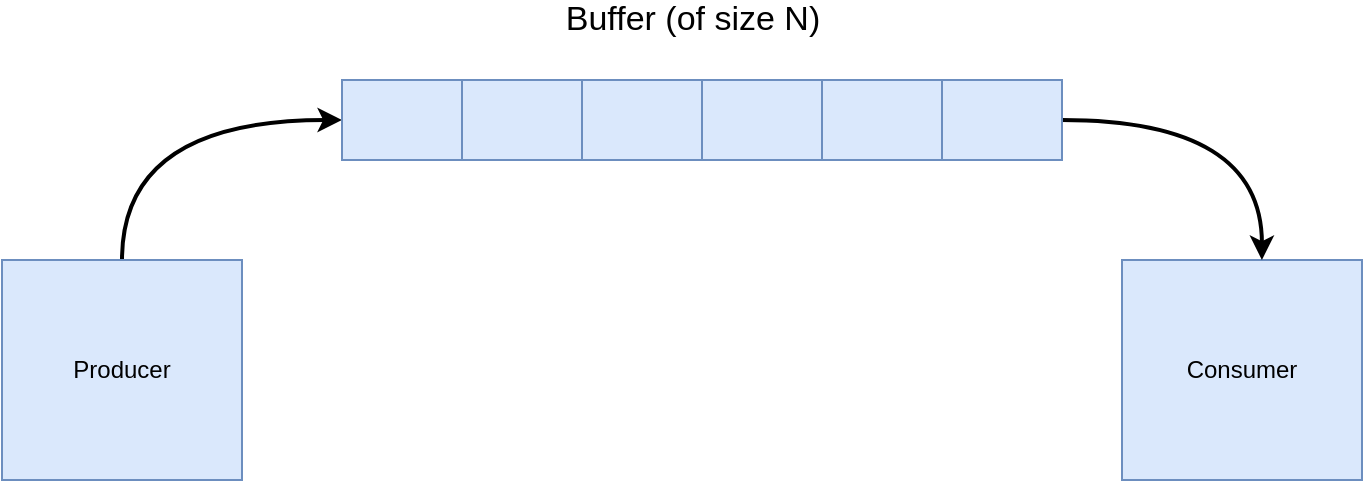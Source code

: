 <mxfile version="13.6.2" type="github">
  <diagram id="9vb1cIwi1EojU_LQOEii" name="Page-1">
    <mxGraphModel dx="2066" dy="1154" grid="1" gridSize="10" guides="1" tooltips="1" connect="1" arrows="1" fold="1" page="1" pageScale="1" pageWidth="827" pageHeight="1169" math="0" shadow="0">
      <root>
        <mxCell id="0" />
        <mxCell id="1" parent="0" />
        <mxCell id="kIH2ZqjncGb_pux0dPVc-11" style="edgeStyle=orthogonalEdgeStyle;rounded=0;orthogonalLoop=1;jettySize=auto;html=1;entryX=0;entryY=0.5;entryDx=0;entryDy=0;curved=1;strokeWidth=2;" edge="1" parent="1" source="kIH2ZqjncGb_pux0dPVc-1" target="kIH2ZqjncGb_pux0dPVc-4">
          <mxGeometry relative="1" as="geometry" />
        </mxCell>
        <mxCell id="kIH2ZqjncGb_pux0dPVc-1" value="Producer" style="rounded=0;whiteSpace=wrap;html=1;fillColor=#dae8fc;strokeColor=#6c8ebf;" vertex="1" parent="1">
          <mxGeometry x="40" y="360" width="120" height="110" as="geometry" />
        </mxCell>
        <mxCell id="kIH2ZqjncGb_pux0dPVc-2" value="Consumer" style="rounded=0;whiteSpace=wrap;html=1;fillColor=#dae8fc;strokeColor=#6c8ebf;" vertex="1" parent="1">
          <mxGeometry x="600" y="360" width="120" height="110" as="geometry" />
        </mxCell>
        <mxCell id="kIH2ZqjncGb_pux0dPVc-12" style="edgeStyle=orthogonalEdgeStyle;curved=1;rounded=0;orthogonalLoop=1;jettySize=auto;html=1;entryX=0.583;entryY=0;entryDx=0;entryDy=0;entryPerimeter=0;strokeWidth=2;" edge="1" parent="1" source="kIH2ZqjncGb_pux0dPVc-4" target="kIH2ZqjncGb_pux0dPVc-2">
          <mxGeometry relative="1" as="geometry" />
        </mxCell>
        <mxCell id="kIH2ZqjncGb_pux0dPVc-3" value="" style="shape=table;html=1;whiteSpace=wrap;startSize=0;container=1;collapsible=0;childLayout=tableLayout;fillColor=#dae8fc;strokeColor=#6c8ebf;" vertex="1" parent="1">
          <mxGeometry x="210" y="270" width="360" height="40" as="geometry" />
        </mxCell>
        <mxCell id="kIH2ZqjncGb_pux0dPVc-4" value="" style="shape=partialRectangle;html=1;whiteSpace=wrap;collapsible=0;dropTarget=0;pointerEvents=0;fillColor=none;top=0;left=0;bottom=0;right=0;points=[[0,0.5],[1,0.5]];portConstraint=eastwest;" vertex="1" parent="kIH2ZqjncGb_pux0dPVc-3">
          <mxGeometry width="360" height="40" as="geometry" />
        </mxCell>
        <mxCell id="kIH2ZqjncGb_pux0dPVc-5" value="" style="shape=partialRectangle;html=1;whiteSpace=wrap;connectable=0;overflow=hidden;fillColor=none;top=0;left=0;bottom=0;right=0;" vertex="1" parent="kIH2ZqjncGb_pux0dPVc-4">
          <mxGeometry width="60" height="40" as="geometry" />
        </mxCell>
        <mxCell id="kIH2ZqjncGb_pux0dPVc-6" value="" style="shape=partialRectangle;html=1;whiteSpace=wrap;connectable=0;overflow=hidden;fillColor=none;top=0;left=0;bottom=0;right=0;" vertex="1" parent="kIH2ZqjncGb_pux0dPVc-4">
          <mxGeometry x="60" width="60" height="40" as="geometry" />
        </mxCell>
        <mxCell id="kIH2ZqjncGb_pux0dPVc-7" value="" style="shape=partialRectangle;html=1;whiteSpace=wrap;connectable=0;overflow=hidden;fillColor=none;top=0;left=0;bottom=0;right=0;" vertex="1" parent="kIH2ZqjncGb_pux0dPVc-4">
          <mxGeometry x="120" width="60" height="40" as="geometry" />
        </mxCell>
        <mxCell id="kIH2ZqjncGb_pux0dPVc-8" value="" style="shape=partialRectangle;html=1;whiteSpace=wrap;connectable=0;overflow=hidden;fillColor=none;top=0;left=0;bottom=0;right=0;" vertex="1" parent="kIH2ZqjncGb_pux0dPVc-4">
          <mxGeometry x="180" width="60" height="40" as="geometry" />
        </mxCell>
        <mxCell id="kIH2ZqjncGb_pux0dPVc-9" value="" style="shape=partialRectangle;html=1;whiteSpace=wrap;connectable=0;overflow=hidden;fillColor=none;top=0;left=0;bottom=0;right=0;" vertex="1" parent="kIH2ZqjncGb_pux0dPVc-4">
          <mxGeometry x="240" width="60" height="40" as="geometry" />
        </mxCell>
        <mxCell id="kIH2ZqjncGb_pux0dPVc-10" value="" style="shape=partialRectangle;html=1;whiteSpace=wrap;connectable=0;overflow=hidden;fillColor=none;top=0;left=0;bottom=0;right=0;" vertex="1" parent="kIH2ZqjncGb_pux0dPVc-4">
          <mxGeometry x="300" width="60" height="40" as="geometry" />
        </mxCell>
        <mxCell id="kIH2ZqjncGb_pux0dPVc-13" value="&lt;font style=&quot;font-size: 17px&quot;&gt;Buffer (of size N)&lt;/font&gt;" style="text;html=1;align=center;verticalAlign=middle;resizable=0;points=[];autosize=1;" vertex="1" parent="1">
          <mxGeometry x="315" y="230" width="140" height="20" as="geometry" />
        </mxCell>
      </root>
    </mxGraphModel>
  </diagram>
</mxfile>
